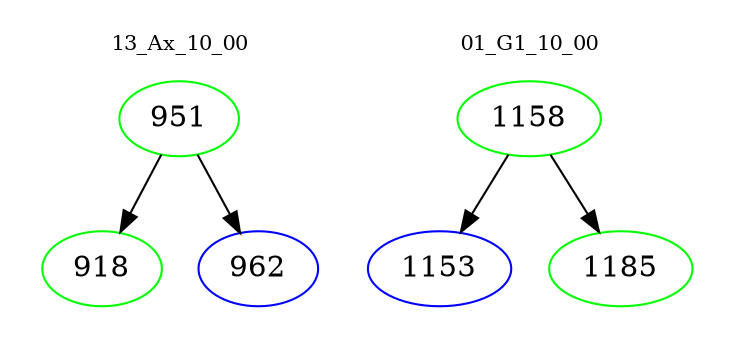 digraph{
subgraph cluster_0 {
color = white
label = "13_Ax_10_00";
fontsize=10;
T0_951 [label="951", color="green"]
T0_951 -> T0_918 [color="black"]
T0_918 [label="918", color="green"]
T0_951 -> T0_962 [color="black"]
T0_962 [label="962", color="blue"]
}
subgraph cluster_1 {
color = white
label = "01_G1_10_00";
fontsize=10;
T1_1158 [label="1158", color="green"]
T1_1158 -> T1_1153 [color="black"]
T1_1153 [label="1153", color="blue"]
T1_1158 -> T1_1185 [color="black"]
T1_1185 [label="1185", color="green"]
}
}
